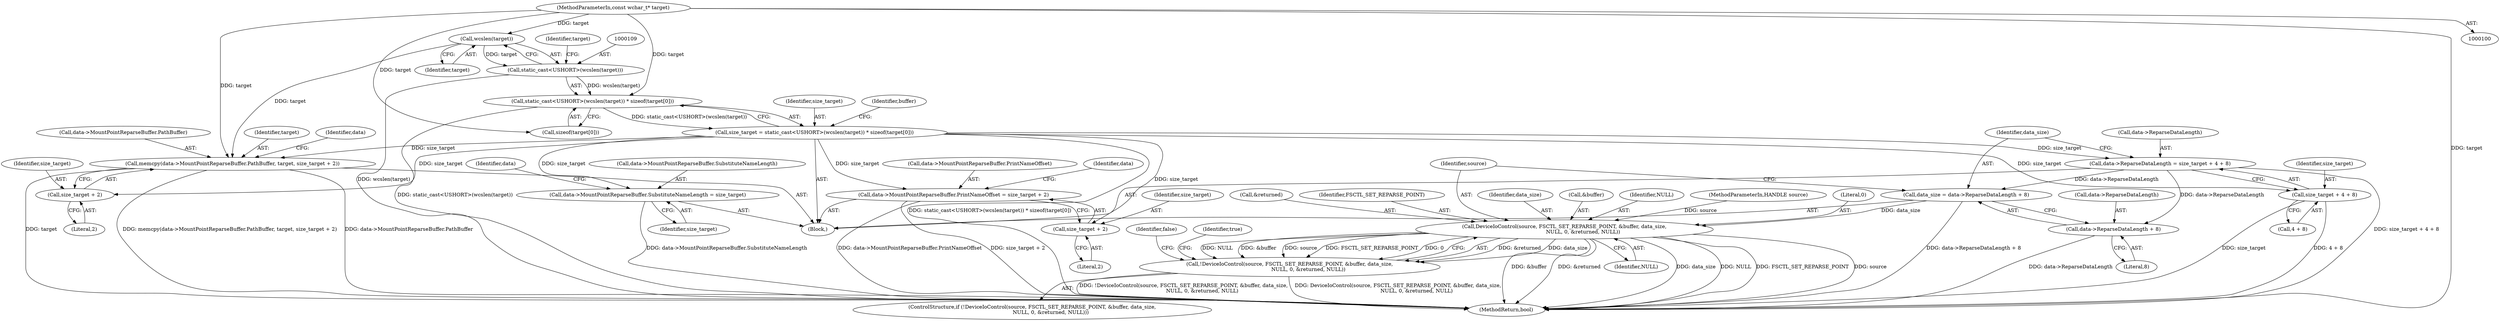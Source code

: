 digraph "1_Chrome_4f1f3d0f03c79ddaace56f067cf28a27f9466b7d_0@API" {
"1000110" [label="(Call,wcslen(target))"];
"1000102" [label="(MethodParameterIn,const wchar_t* target)"];
"1000108" [label="(Call,static_cast<USHORT>(wcslen(target)))"];
"1000107" [label="(Call,static_cast<USHORT>(wcslen(target)) * sizeof(target[0]))"];
"1000105" [label="(Call,size_target = static_cast<USHORT>(wcslen(target)) * sizeof(target[0]))"];
"1000131" [label="(Call,memcpy(data->MountPointReparseBuffer.PathBuffer, target, size_target + 2))"];
"1000138" [label="(Call,size_target + 2)"];
"1000141" [label="(Call,data->MountPointReparseBuffer.SubstituteNameLength = size_target)"];
"1000148" [label="(Call,data->MountPointReparseBuffer.PrintNameOffset = size_target + 2)"];
"1000154" [label="(Call,size_target + 2)"];
"1000157" [label="(Call,data->ReparseDataLength = size_target + 4 + 8)"];
"1000167" [label="(Call,data_size = data->ReparseDataLength + 8)"];
"1000176" [label="(Call,DeviceIoControl(source, FSCTL_SET_REPARSE_POINT, &buffer, data_size,\n                       NULL, 0, &returned, NULL))"];
"1000175" [label="(Call,!DeviceIoControl(source, FSCTL_SET_REPARSE_POINT, &buffer, data_size,\n                       NULL, 0, &returned, NULL))"];
"1000169" [label="(Call,data->ReparseDataLength + 8)"];
"1000161" [label="(Call,size_target + 4 + 8)"];
"1000154" [label="(Call,size_target + 2)"];
"1000149" [label="(Call,data->MountPointReparseBuffer.PrintNameOffset)"];
"1000177" [label="(Identifier,source)"];
"1000142" [label="(Call,data->MountPointReparseBuffer.SubstituteNameLength)"];
"1000137" [label="(Identifier,target)"];
"1000161" [label="(Call,size_target + 4 + 8)"];
"1000175" [label="(Call,!DeviceIoControl(source, FSCTL_SET_REPARSE_POINT, &buffer, data_size,\n                       NULL, 0, &returned, NULL))"];
"1000181" [label="(Identifier,data_size)"];
"1000162" [label="(Identifier,size_target)"];
"1000111" [label="(Identifier,target)"];
"1000140" [label="(Literal,2)"];
"1000148" [label="(Call,data->MountPointReparseBuffer.PrintNameOffset = size_target + 2)"];
"1000168" [label="(Identifier,data_size)"];
"1000144" [label="(Identifier,data)"];
"1000155" [label="(Identifier,size_target)"];
"1000112" [label="(Call,sizeof(target[0]))"];
"1000107" [label="(Call,static_cast<USHORT>(wcslen(target)) * sizeof(target[0]))"];
"1000151" [label="(Identifier,data)"];
"1000163" [label="(Call,4 + 8)"];
"1000105" [label="(Call,size_target = static_cast<USHORT>(wcslen(target)) * sizeof(target[0]))"];
"1000173" [label="(Literal,8)"];
"1000108" [label="(Call,static_cast<USHORT>(wcslen(target)))"];
"1000179" [label="(Call,&buffer)"];
"1000158" [label="(Call,data->ReparseDataLength)"];
"1000189" [label="(Identifier,false)"];
"1000192" [label="(MethodReturn,bool)"];
"1000182" [label="(Identifier,NULL)"];
"1000101" [label="(MethodParameterIn,HANDLE source)"];
"1000183" [label="(Literal,0)"];
"1000139" [label="(Identifier,size_target)"];
"1000114" [label="(Identifier,target)"];
"1000106" [label="(Identifier,size_target)"];
"1000169" [label="(Call,data->ReparseDataLength + 8)"];
"1000184" [label="(Call,&returned)"];
"1000118" [label="(Identifier,buffer)"];
"1000170" [label="(Call,data->ReparseDataLength)"];
"1000103" [label="(Block,)"];
"1000176" [label="(Call,DeviceIoControl(source, FSCTL_SET_REPARSE_POINT, &buffer, data_size,\n                       NULL, 0, &returned, NULL))"];
"1000159" [label="(Identifier,data)"];
"1000131" [label="(Call,memcpy(data->MountPointReparseBuffer.PathBuffer, target, size_target + 2))"];
"1000174" [label="(ControlStructure,if (!DeviceIoControl(source, FSCTL_SET_REPARSE_POINT, &buffer, data_size,\n                       NULL, 0, &returned, NULL)))"];
"1000132" [label="(Call,data->MountPointReparseBuffer.PathBuffer)"];
"1000157" [label="(Call,data->ReparseDataLength = size_target + 4 + 8)"];
"1000186" [label="(Identifier,NULL)"];
"1000167" [label="(Call,data_size = data->ReparseDataLength + 8)"];
"1000178" [label="(Identifier,FSCTL_SET_REPARSE_POINT)"];
"1000191" [label="(Identifier,true)"];
"1000141" [label="(Call,data->MountPointReparseBuffer.SubstituteNameLength = size_target)"];
"1000102" [label="(MethodParameterIn,const wchar_t* target)"];
"1000156" [label="(Literal,2)"];
"1000138" [label="(Call,size_target + 2)"];
"1000147" [label="(Identifier,size_target)"];
"1000110" [label="(Call,wcslen(target))"];
"1000110" -> "1000108"  [label="AST: "];
"1000110" -> "1000111"  [label="CFG: "];
"1000111" -> "1000110"  [label="AST: "];
"1000108" -> "1000110"  [label="CFG: "];
"1000110" -> "1000108"  [label="DDG: target"];
"1000102" -> "1000110"  [label="DDG: target"];
"1000110" -> "1000131"  [label="DDG: target"];
"1000102" -> "1000100"  [label="AST: "];
"1000102" -> "1000192"  [label="DDG: target"];
"1000102" -> "1000107"  [label="DDG: target"];
"1000102" -> "1000112"  [label="DDG: target"];
"1000102" -> "1000131"  [label="DDG: target"];
"1000108" -> "1000107"  [label="AST: "];
"1000109" -> "1000108"  [label="AST: "];
"1000114" -> "1000108"  [label="CFG: "];
"1000108" -> "1000192"  [label="DDG: wcslen(target)"];
"1000108" -> "1000107"  [label="DDG: wcslen(target)"];
"1000107" -> "1000105"  [label="AST: "];
"1000107" -> "1000112"  [label="CFG: "];
"1000112" -> "1000107"  [label="AST: "];
"1000105" -> "1000107"  [label="CFG: "];
"1000107" -> "1000192"  [label="DDG: static_cast<USHORT>(wcslen(target))"];
"1000107" -> "1000105"  [label="DDG: static_cast<USHORT>(wcslen(target))"];
"1000105" -> "1000103"  [label="AST: "];
"1000106" -> "1000105"  [label="AST: "];
"1000118" -> "1000105"  [label="CFG: "];
"1000105" -> "1000192"  [label="DDG: static_cast<USHORT>(wcslen(target)) * sizeof(target[0])"];
"1000105" -> "1000131"  [label="DDG: size_target"];
"1000105" -> "1000138"  [label="DDG: size_target"];
"1000105" -> "1000141"  [label="DDG: size_target"];
"1000105" -> "1000148"  [label="DDG: size_target"];
"1000105" -> "1000154"  [label="DDG: size_target"];
"1000105" -> "1000157"  [label="DDG: size_target"];
"1000105" -> "1000161"  [label="DDG: size_target"];
"1000131" -> "1000103"  [label="AST: "];
"1000131" -> "1000138"  [label="CFG: "];
"1000132" -> "1000131"  [label="AST: "];
"1000137" -> "1000131"  [label="AST: "];
"1000138" -> "1000131"  [label="AST: "];
"1000144" -> "1000131"  [label="CFG: "];
"1000131" -> "1000192"  [label="DDG: memcpy(data->MountPointReparseBuffer.PathBuffer, target, size_target + 2)"];
"1000131" -> "1000192"  [label="DDG: data->MountPointReparseBuffer.PathBuffer"];
"1000131" -> "1000192"  [label="DDG: target"];
"1000138" -> "1000140"  [label="CFG: "];
"1000139" -> "1000138"  [label="AST: "];
"1000140" -> "1000138"  [label="AST: "];
"1000141" -> "1000103"  [label="AST: "];
"1000141" -> "1000147"  [label="CFG: "];
"1000142" -> "1000141"  [label="AST: "];
"1000147" -> "1000141"  [label="AST: "];
"1000151" -> "1000141"  [label="CFG: "];
"1000141" -> "1000192"  [label="DDG: data->MountPointReparseBuffer.SubstituteNameLength"];
"1000148" -> "1000103"  [label="AST: "];
"1000148" -> "1000154"  [label="CFG: "];
"1000149" -> "1000148"  [label="AST: "];
"1000154" -> "1000148"  [label="AST: "];
"1000159" -> "1000148"  [label="CFG: "];
"1000148" -> "1000192"  [label="DDG: size_target + 2"];
"1000148" -> "1000192"  [label="DDG: data->MountPointReparseBuffer.PrintNameOffset"];
"1000154" -> "1000156"  [label="CFG: "];
"1000155" -> "1000154"  [label="AST: "];
"1000156" -> "1000154"  [label="AST: "];
"1000157" -> "1000103"  [label="AST: "];
"1000157" -> "1000161"  [label="CFG: "];
"1000158" -> "1000157"  [label="AST: "];
"1000161" -> "1000157"  [label="AST: "];
"1000168" -> "1000157"  [label="CFG: "];
"1000157" -> "1000192"  [label="DDG: size_target + 4 + 8"];
"1000157" -> "1000167"  [label="DDG: data->ReparseDataLength"];
"1000157" -> "1000169"  [label="DDG: data->ReparseDataLength"];
"1000167" -> "1000103"  [label="AST: "];
"1000167" -> "1000169"  [label="CFG: "];
"1000168" -> "1000167"  [label="AST: "];
"1000169" -> "1000167"  [label="AST: "];
"1000177" -> "1000167"  [label="CFG: "];
"1000167" -> "1000192"  [label="DDG: data->ReparseDataLength + 8"];
"1000167" -> "1000176"  [label="DDG: data_size"];
"1000176" -> "1000175"  [label="AST: "];
"1000176" -> "1000186"  [label="CFG: "];
"1000177" -> "1000176"  [label="AST: "];
"1000178" -> "1000176"  [label="AST: "];
"1000179" -> "1000176"  [label="AST: "];
"1000181" -> "1000176"  [label="AST: "];
"1000182" -> "1000176"  [label="AST: "];
"1000183" -> "1000176"  [label="AST: "];
"1000184" -> "1000176"  [label="AST: "];
"1000186" -> "1000176"  [label="AST: "];
"1000175" -> "1000176"  [label="CFG: "];
"1000176" -> "1000192"  [label="DDG: &buffer"];
"1000176" -> "1000192"  [label="DDG: &returned"];
"1000176" -> "1000192"  [label="DDG: data_size"];
"1000176" -> "1000192"  [label="DDG: NULL"];
"1000176" -> "1000192"  [label="DDG: FSCTL_SET_REPARSE_POINT"];
"1000176" -> "1000192"  [label="DDG: source"];
"1000176" -> "1000175"  [label="DDG: &returned"];
"1000176" -> "1000175"  [label="DDG: data_size"];
"1000176" -> "1000175"  [label="DDG: NULL"];
"1000176" -> "1000175"  [label="DDG: &buffer"];
"1000176" -> "1000175"  [label="DDG: source"];
"1000176" -> "1000175"  [label="DDG: FSCTL_SET_REPARSE_POINT"];
"1000176" -> "1000175"  [label="DDG: 0"];
"1000101" -> "1000176"  [label="DDG: source"];
"1000175" -> "1000174"  [label="AST: "];
"1000189" -> "1000175"  [label="CFG: "];
"1000191" -> "1000175"  [label="CFG: "];
"1000175" -> "1000192"  [label="DDG: DeviceIoControl(source, FSCTL_SET_REPARSE_POINT, &buffer, data_size,\n                       NULL, 0, &returned, NULL)"];
"1000175" -> "1000192"  [label="DDG: !DeviceIoControl(source, FSCTL_SET_REPARSE_POINT, &buffer, data_size,\n                       NULL, 0, &returned, NULL)"];
"1000169" -> "1000173"  [label="CFG: "];
"1000170" -> "1000169"  [label="AST: "];
"1000173" -> "1000169"  [label="AST: "];
"1000169" -> "1000192"  [label="DDG: data->ReparseDataLength"];
"1000161" -> "1000163"  [label="CFG: "];
"1000162" -> "1000161"  [label="AST: "];
"1000163" -> "1000161"  [label="AST: "];
"1000161" -> "1000192"  [label="DDG: 4 + 8"];
"1000161" -> "1000192"  [label="DDG: size_target"];
}
